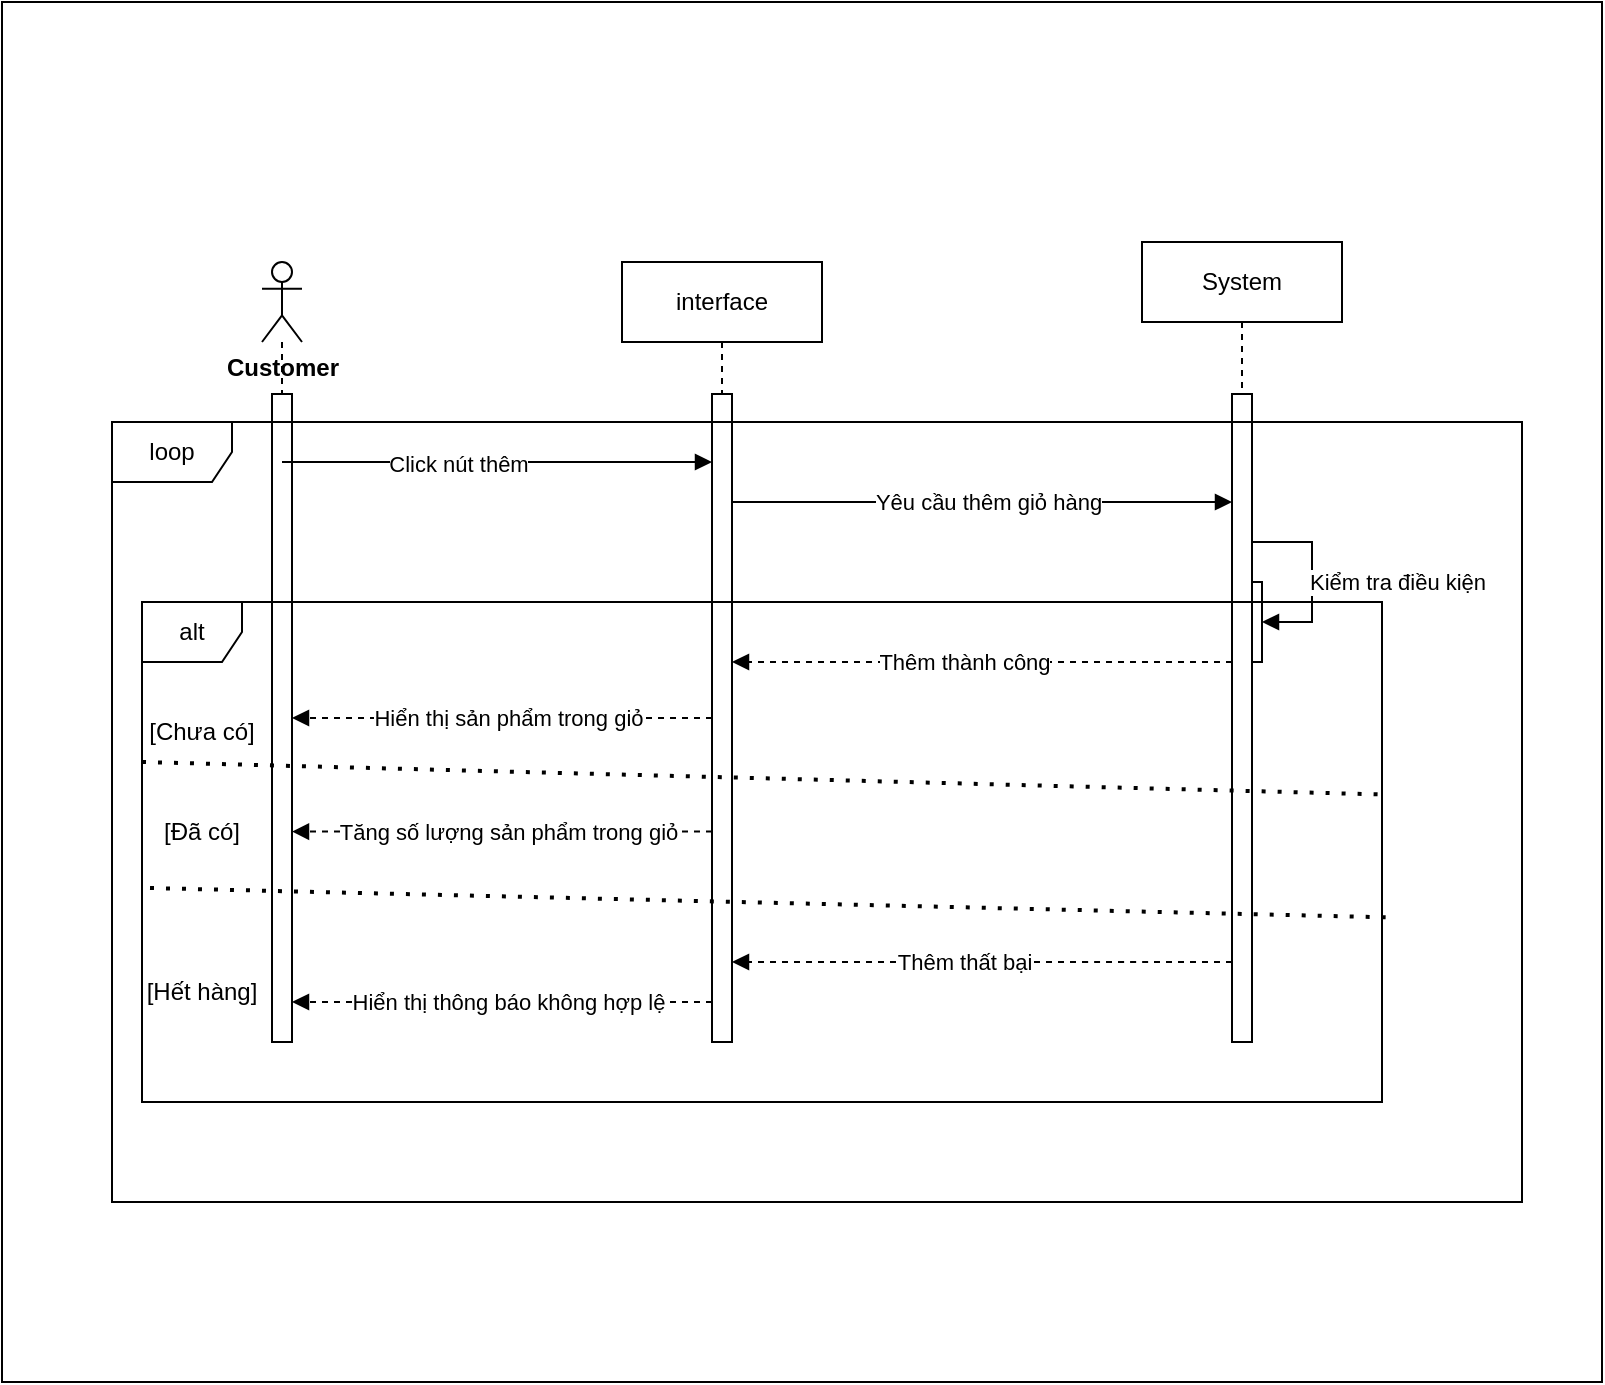 <mxfile>
    <diagram id="sqeROLMiZLDbrROoGYBa" name="Page-1">
        <mxGraphModel dx="804" dy="981" grid="1" gridSize="10" guides="1" tooltips="1" connect="1" arrows="1" fold="1" page="1" pageScale="1" pageWidth="850" pageHeight="1100" math="0" shadow="0">
            <root>
                <mxCell id="0"/>
                <mxCell id="1" parent="0"/>
                <mxCell id="2" value="" style="rounded=0;whiteSpace=wrap;html=1;" parent="1" vertex="1">
                    <mxGeometry x="40" y="100" width="800" height="690" as="geometry"/>
                </mxCell>
                <mxCell id="3" value="" style="shape=umlLifeline;perimeter=lifelinePerimeter;whiteSpace=wrap;html=1;container=1;dropTarget=0;collapsible=0;recursiveResize=0;outlineConnect=0;portConstraint=eastwest;newEdgeStyle={&quot;curved&quot;:0,&quot;rounded&quot;:0};participant=umlActor;" parent="1" vertex="1">
                    <mxGeometry x="170" y="230" width="20" height="390" as="geometry"/>
                </mxCell>
                <mxCell id="49" value="" style="html=1;points=[[0,0,0,0,5],[0,1,0,0,-5],[1,0,0,0,5],[1,1,0,0,-5]];perimeter=orthogonalPerimeter;outlineConnect=0;targetShapes=umlLifeline;portConstraint=eastwest;newEdgeStyle={&quot;curved&quot;:0,&quot;rounded&quot;:0};" parent="3" vertex="1">
                    <mxGeometry x="5" y="66" width="10" height="324" as="geometry"/>
                </mxCell>
                <mxCell id="4" value="Customer" style="text;align=center;fontStyle=1;verticalAlign=middle;spacingLeft=3;spacingRight=3;strokeColor=none;rotatable=0;points=[[0,0.5],[1,0.5]];portConstraint=eastwest;html=1;" parent="1" vertex="1">
                    <mxGeometry x="140" y="270" width="80" height="26" as="geometry"/>
                </mxCell>
                <mxCell id="5" value="System" style="shape=umlLifeline;perimeter=lifelinePerimeter;whiteSpace=wrap;html=1;container=1;dropTarget=0;collapsible=0;recursiveResize=0;outlineConnect=0;portConstraint=eastwest;newEdgeStyle={&quot;curved&quot;:0,&quot;rounded&quot;:0};" parent="1" vertex="1">
                    <mxGeometry x="610" y="220" width="100" height="400" as="geometry"/>
                </mxCell>
                <mxCell id="18" value="" style="html=1;points=[[0,0,0,0,5],[0,1,0,0,-5],[1,0,0,0,5],[1,1,0,0,-5]];perimeter=orthogonalPerimeter;outlineConnect=0;targetShapes=umlLifeline;portConstraint=eastwest;newEdgeStyle={&quot;curved&quot;:0,&quot;rounded&quot;:0};" parent="5" vertex="1">
                    <mxGeometry x="50" y="170" width="10" height="40" as="geometry"/>
                </mxCell>
                <mxCell id="19" value="Kiểm tra điều kiện" style="html=1;align=left;spacingLeft=2;endArrow=block;rounded=0;edgeStyle=orthogonalEdgeStyle;curved=0;rounded=0;" parent="5" target="18" edge="1">
                    <mxGeometry x="0.333" y="-5" relative="1" as="geometry">
                        <mxPoint x="55" y="110" as="sourcePoint"/>
                        <Array as="points">
                            <mxPoint x="55" y="150"/>
                            <mxPoint x="85" y="150"/>
                            <mxPoint x="85" y="190"/>
                        </Array>
                        <mxPoint as="offset"/>
                    </mxGeometry>
                </mxCell>
                <mxCell id="6" value="" style="html=1;points=[[0,0,0,0,5],[0,1,0,0,-5],[1,0,0,0,5],[1,1,0,0,-5]];perimeter=orthogonalPerimeter;outlineConnect=0;targetShapes=umlLifeline;portConstraint=eastwest;newEdgeStyle={&quot;curved&quot;:0,&quot;rounded&quot;:0};" parent="5" vertex="1">
                    <mxGeometry x="45" y="76" width="10" height="324" as="geometry"/>
                </mxCell>
                <mxCell id="20" value="interface" style="shape=umlLifeline;perimeter=lifelinePerimeter;whiteSpace=wrap;html=1;container=1;dropTarget=0;collapsible=0;recursiveResize=0;outlineConnect=0;portConstraint=eastwest;newEdgeStyle={&quot;curved&quot;:0,&quot;rounded&quot;:0};" parent="1" vertex="1">
                    <mxGeometry x="350" y="230" width="100" height="390" as="geometry"/>
                </mxCell>
                <mxCell id="50" value="" style="html=1;points=[[0,0,0,0,5],[0,1,0,0,-5],[1,0,0,0,5],[1,1,0,0,-5]];perimeter=orthogonalPerimeter;outlineConnect=0;targetShapes=umlLifeline;portConstraint=eastwest;newEdgeStyle={&quot;curved&quot;:0,&quot;rounded&quot;:0};" parent="20" vertex="1">
                    <mxGeometry x="45" y="66" width="10" height="324" as="geometry"/>
                </mxCell>
                <mxCell id="21" value="" style="html=1;verticalAlign=bottom;labelBackgroundColor=none;endArrow=block;endFill=1;" parent="1" edge="1">
                    <mxGeometry width="160" relative="1" as="geometry">
                        <mxPoint x="180" y="330" as="sourcePoint"/>
                        <mxPoint x="395" y="330" as="targetPoint"/>
                    </mxGeometry>
                </mxCell>
                <mxCell id="34" value="Click nút thêm" style="edgeLabel;html=1;align=center;verticalAlign=middle;resizable=0;points=[];" parent="21" vertex="1" connectable="0">
                    <mxGeometry x="-0.273" y="-1" relative="1" as="geometry">
                        <mxPoint x="10" as="offset"/>
                    </mxGeometry>
                </mxCell>
                <mxCell id="23" value="" style="html=1;verticalAlign=bottom;labelBackgroundColor=none;endArrow=block;endFill=1;" parent="1" source="50" target="6" edge="1">
                    <mxGeometry width="160" relative="1" as="geometry">
                        <mxPoint x="420" y="350" as="sourcePoint"/>
                        <mxPoint x="560" y="340" as="targetPoint"/>
                        <Array as="points">
                            <mxPoint x="620" y="350"/>
                        </Array>
                    </mxGeometry>
                </mxCell>
                <mxCell id="35" value="Yêu cầu thêm giỏ hàng" style="edgeLabel;html=1;align=center;verticalAlign=middle;resizable=0;points=[];" parent="23" vertex="1" connectable="0">
                    <mxGeometry x="-0.225" y="1" relative="1" as="geometry">
                        <mxPoint x="31" y="1" as="offset"/>
                    </mxGeometry>
                </mxCell>
                <mxCell id="31" value="" style="html=1;verticalAlign=bottom;labelBackgroundColor=none;endArrow=block;endFill=1;dashed=1;" parent="1" source="6" target="50" edge="1">
                    <mxGeometry width="160" relative="1" as="geometry">
                        <mxPoint x="440" y="420" as="sourcePoint"/>
                        <mxPoint x="420" y="425" as="targetPoint"/>
                        <Array as="points">
                            <mxPoint x="590" y="430"/>
                        </Array>
                    </mxGeometry>
                </mxCell>
                <mxCell id="36" value="Thêm thành công" style="edgeLabel;html=1;align=center;verticalAlign=middle;resizable=0;points=[];" parent="31" vertex="1" connectable="0">
                    <mxGeometry x="0.074" y="-3" relative="1" as="geometry">
                        <mxPoint y="3" as="offset"/>
                    </mxGeometry>
                </mxCell>
                <mxCell id="40" value="alt" style="shape=umlFrame;whiteSpace=wrap;html=1;pointerEvents=0;recursiveResize=0;container=1;collapsible=0;width=50;" parent="1" vertex="1">
                    <mxGeometry x="110" y="400" width="620" height="250" as="geometry"/>
                </mxCell>
                <mxCell id="53" value="[&lt;span style=&quot;color: rgb(0, 0, 0);&quot;&gt;Đã có&lt;/span&gt;]" style="text;html=1;align=center;verticalAlign=middle;whiteSpace=wrap;rounded=0;" parent="40" vertex="1">
                    <mxGeometry y="100" width="60" height="30" as="geometry"/>
                </mxCell>
                <mxCell id="46" value="" style="html=1;verticalAlign=bottom;labelBackgroundColor=none;endArrow=block;endFill=1;dashed=1;" parent="40" edge="1">
                    <mxGeometry width="160" relative="1" as="geometry">
                        <mxPoint x="285" y="200" as="sourcePoint"/>
                        <mxPoint x="75" y="200" as="targetPoint"/>
                        <Array as="points">
                            <mxPoint x="240" y="200"/>
                        </Array>
                    </mxGeometry>
                </mxCell>
                <mxCell id="47" value="Hiển thị thông báo không hợp lệ" style="edgeLabel;html=1;align=center;verticalAlign=middle;resizable=0;points=[];" parent="46" vertex="1" connectable="0">
                    <mxGeometry x="0.552" y="-3" relative="1" as="geometry">
                        <mxPoint x="61" y="3" as="offset"/>
                    </mxGeometry>
                </mxCell>
                <mxCell id="62" value="[Hết hàng]" style="text;html=1;align=center;verticalAlign=middle;whiteSpace=wrap;rounded=0;" parent="40" vertex="1">
                    <mxGeometry y="180" width="60" height="30" as="geometry"/>
                </mxCell>
                <mxCell id="59" value="" style="endArrow=none;dashed=1;html=1;dashPattern=1 3;strokeWidth=2;entryX=1.003;entryY=0.712;entryDx=0;entryDy=0;entryPerimeter=0;exitX=0.001;exitY=0.653;exitDx=0;exitDy=0;exitPerimeter=0;" parent="40" edge="1">
                    <mxGeometry width="50" height="50" relative="1" as="geometry">
                        <mxPoint x="4" y="143" as="sourcePoint"/>
                        <mxPoint x="625.24" y="157.75" as="targetPoint"/>
                    </mxGeometry>
                </mxCell>
                <mxCell id="44" value="" style="html=1;verticalAlign=bottom;labelBackgroundColor=none;endArrow=block;endFill=1;dashed=1;" parent="40" edge="1">
                    <mxGeometry width="160" relative="1" as="geometry">
                        <mxPoint x="545" y="180" as="sourcePoint"/>
                        <mxPoint x="295" y="180" as="targetPoint"/>
                        <Array as="points">
                            <mxPoint x="520" y="180"/>
                            <mxPoint x="500" y="180"/>
                            <mxPoint x="480" y="180"/>
                        </Array>
                    </mxGeometry>
                </mxCell>
                <mxCell id="45" value="Thêm thất bại" style="edgeLabel;html=1;align=center;verticalAlign=middle;resizable=0;points=[];" parent="44" vertex="1" connectable="0">
                    <mxGeometry x="0.074" y="-3" relative="1" as="geometry">
                        <mxPoint y="3" as="offset"/>
                    </mxGeometry>
                </mxCell>
                <mxCell id="48" value="" style="endArrow=none;dashed=1;html=1;dashPattern=1 3;strokeWidth=2;entryX=1.002;entryY=0.425;entryDx=0;entryDy=0;entryPerimeter=0;" parent="40" edge="1">
                    <mxGeometry width="50" height="50" relative="1" as="geometry">
                        <mxPoint y="80" as="sourcePoint"/>
                        <mxPoint x="620.24" y="96.25" as="targetPoint"/>
                    </mxGeometry>
                </mxCell>
                <mxCell id="52" value="[Chưa có]" style="text;html=1;align=center;verticalAlign=middle;whiteSpace=wrap;rounded=0;" parent="1" vertex="1">
                    <mxGeometry x="110" y="450" width="60" height="30" as="geometry"/>
                </mxCell>
                <mxCell id="54" value="" style="html=1;verticalAlign=bottom;labelBackgroundColor=none;endArrow=block;endFill=1;dashed=1;" parent="1" source="50" target="49" edge="1">
                    <mxGeometry width="160" relative="1" as="geometry">
                        <mxPoint x="390" y="540" as="sourcePoint"/>
                        <mxPoint x="190" y="540" as="targetPoint"/>
                    </mxGeometry>
                </mxCell>
                <mxCell id="55" value="Hiển thị sản phẩm trong giỏ" style="edgeLabel;html=1;align=center;verticalAlign=middle;resizable=0;points=[];" parent="54" vertex="1" connectable="0">
                    <mxGeometry x="0.552" y="-3" relative="1" as="geometry">
                        <mxPoint x="61" y="3" as="offset"/>
                    </mxGeometry>
                </mxCell>
                <mxCell id="57" value="" style="html=1;verticalAlign=bottom;labelBackgroundColor=none;endArrow=block;endFill=1;dashed=1;" parent="1" source="50" target="49" edge="1">
                    <mxGeometry width="160" relative="1" as="geometry">
                        <mxPoint x="380" y="515" as="sourcePoint"/>
                        <mxPoint x="190" y="514.8" as="targetPoint"/>
                        <Array as="points">
                            <mxPoint x="350" y="514.8"/>
                        </Array>
                    </mxGeometry>
                </mxCell>
                <mxCell id="58" value="Tăng số lượng sản phẩm trong giỏ" style="edgeLabel;html=1;align=center;verticalAlign=middle;resizable=0;points=[];" parent="57" vertex="1" connectable="0">
                    <mxGeometry x="0.552" y="-3" relative="1" as="geometry">
                        <mxPoint x="61" y="3" as="offset"/>
                    </mxGeometry>
                </mxCell>
                <mxCell id="63" value="loop" style="shape=umlFrame;whiteSpace=wrap;html=1;pointerEvents=0;" vertex="1" parent="1">
                    <mxGeometry x="95" y="310" width="705" height="390" as="geometry"/>
                </mxCell>
            </root>
        </mxGraphModel>
    </diagram>
</mxfile>